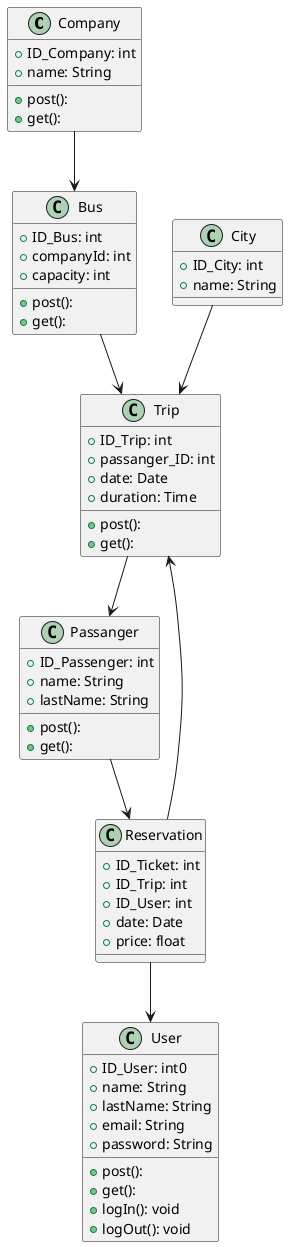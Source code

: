 @startuml

class Company {
  +ID_Company: int
  +name: String
  +post(): 
  +get(): 
}
class Bus {
  +ID_Bus: int
  +companyId: int
  +capacity: int
  +post():
  +get():
}

class User {
  +ID_User: int0
  +name: String
  +lastName: String
  +email: String
  +password: String
  +post(): 
  +get(): 
  +logIn(): void
  +logOut(): void
}

class Passanger {
  +ID_Passenger: int
  +name: String
  +lastName: String
  +post(): 
  +get(): 
  }

class Trip {
  +ID_Trip: int
  +passanger_ID: int
  +date: Date
  +duration: Time
  +post(): 
  +get(): 
}

class City 
{
  +ID_City: int
  +name: String
  
}

class Reservation {
    +ID_Ticket: int
    +ID_Trip: int
    +ID_User: int
    +date: Date
    +price: float
      
  }

Company --> Bus
Bus --> Trip
Trip --> Passanger
Passanger --> Reservation
Reservation --> User
Reservation --> Trip
City --> Trip


@enduml
